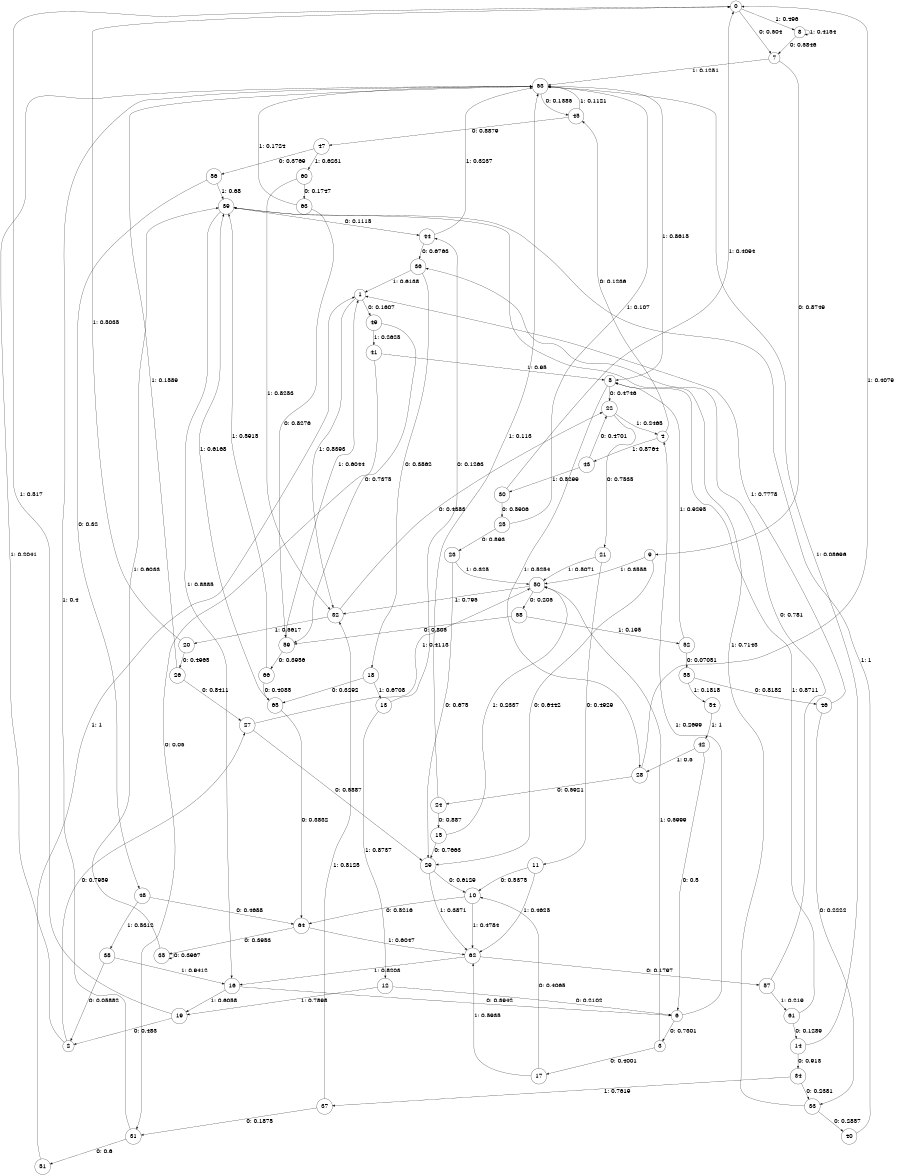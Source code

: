 digraph "ch2faceL10" {
size = "6,8.5";
ratio = "fill";
node [shape = circle];
node [fontsize = 24];
edge [fontsize = 24];
0 -> 7 [label = "0: 0.504    "];
0 -> 8 [label = "1: 0.496    "];
1 -> 49 [label = "0: 0.1607   "];
1 -> 32 [label = "1: 0.8393   "];
2 -> 27 [label = "0: 0.7959   "];
2 -> 53 [label = "1: 0.2041   "];
3 -> 17 [label = "0: 0.4001   "];
3 -> 50 [label = "1: 0.5999   "];
4 -> 45 [label = "0: 0.1236   "];
4 -> 43 [label = "1: 0.8764   "];
5 -> 22 [label = "0: 0.4746   "];
5 -> 28 [label = "1: 0.5254   "];
6 -> 3 [label = "0: 0.7301   "];
6 -> 4 [label = "1: 0.2699   "];
7 -> 9 [label = "0: 0.8749   "];
7 -> 53 [label = "1: 0.1251   "];
8 -> 7 [label = "0: 0.5846   "];
8 -> 8 [label = "1: 0.4154   "];
9 -> 29 [label = "0: 0.6442   "];
9 -> 50 [label = "1: 0.3558   "];
10 -> 64 [label = "0: 0.5216   "];
10 -> 62 [label = "1: 0.4784   "];
11 -> 10 [label = "0: 0.5375   "];
11 -> 62 [label = "1: 0.4625   "];
12 -> 6 [label = "0: 0.2102   "];
12 -> 19 [label = "1: 0.7898   "];
13 -> 44 [label = "0: 0.1263   "];
13 -> 12 [label = "1: 0.8737   "];
14 -> 34 [label = "0: 0.913    "];
14 -> 53 [label = "1: 0.08696  "];
15 -> 29 [label = "0: 0.7663   "];
15 -> 50 [label = "1: 0.2337   "];
16 -> 6 [label = "0: 0.3942   "];
16 -> 19 [label = "1: 0.6058   "];
17 -> 10 [label = "0: 0.4065   "];
17 -> 62 [label = "1: 0.5935   "];
18 -> 65 [label = "0: 0.3292   "];
18 -> 13 [label = "1: 0.6708   "];
19 -> 2 [label = "0: 0.483    "];
19 -> 0 [label = "1: 0.517    "];
20 -> 26 [label = "0: 0.4965   "];
20 -> 0 [label = "1: 0.5035   "];
21 -> 11 [label = "0: 0.4929   "];
21 -> 50 [label = "1: 0.5071   "];
22 -> 21 [label = "0: 0.7535   "];
22 -> 4 [label = "1: 0.2465   "];
23 -> 29 [label = "0: 0.675    "];
23 -> 50 [label = "1: 0.325    "];
24 -> 15 [label = "0: 0.887    "];
24 -> 53 [label = "1: 0.113    "];
25 -> 23 [label = "0: 0.893    "];
25 -> 53 [label = "1: 0.107    "];
26 -> 27 [label = "0: 0.8411   "];
26 -> 53 [label = "1: 0.1589   "];
27 -> 29 [label = "0: 0.5887   "];
27 -> 50 [label = "1: 0.4113   "];
28 -> 24 [label = "0: 0.5921   "];
28 -> 0 [label = "1: 0.4079   "];
29 -> 10 [label = "0: 0.6129   "];
29 -> 62 [label = "1: 0.3871   "];
30 -> 25 [label = "0: 0.5906   "];
30 -> 0 [label = "1: 0.4094   "];
31 -> 51 [label = "0: 0.6      "];
31 -> 53 [label = "1: 0.4      "];
32 -> 22 [label = "0: 0.4383   "];
32 -> 20 [label = "1: 0.5617   "];
33 -> 40 [label = "0: 0.2857   "];
33 -> 39 [label = "1: 0.7143   "];
34 -> 33 [label = "0: 0.2381   "];
34 -> 37 [label = "1: 0.7619   "];
35 -> 35 [label = "0: 0.3967   "];
35 -> 39 [label = "1: 0.6033   "];
36 -> 18 [label = "0: 0.3862   "];
36 -> 1 [label = "1: 0.6138   "];
37 -> 31 [label = "0: 0.1875   "];
37 -> 32 [label = "1: 0.8125   "];
38 -> 2 [label = "0: 0.05882  "];
38 -> 16 [label = "1: 0.9412   "];
39 -> 44 [label = "0: 0.1115   "];
39 -> 16 [label = "1: 0.8885   "];
40 -> 39 [label = "1: 1        "];
41 -> 31 [label = "0: 0.05     "];
41 -> 5 [label = "1: 0.95     "];
42 -> 6 [label = "0: 0.5      "];
42 -> 28 [label = "1: 0.5      "];
43 -> 22 [label = "0: 0.4701   "];
43 -> 30 [label = "1: 0.5299   "];
44 -> 36 [label = "0: 0.6763   "];
44 -> 53 [label = "1: 0.3237   "];
45 -> 47 [label = "0: 0.8879   "];
45 -> 53 [label = "1: 0.1121   "];
46 -> 33 [label = "0: 0.2222   "];
46 -> 1 [label = "1: 0.7778   "];
47 -> 56 [label = "0: 0.3769   "];
47 -> 60 [label = "1: 0.6231   "];
48 -> 64 [label = "0: 0.4688   "];
48 -> 38 [label = "1: 0.5312   "];
49 -> 59 [label = "0: 0.7375   "];
49 -> 41 [label = "1: 0.2625   "];
50 -> 58 [label = "0: 0.205    "];
50 -> 32 [label = "1: 0.795    "];
51 -> 1 [label = "1: 1        "];
52 -> 55 [label = "0: 0.07051  "];
52 -> 5 [label = "1: 0.9295   "];
53 -> 45 [label = "0: 0.1385   "];
53 -> 5 [label = "1: 0.8615   "];
54 -> 42 [label = "1: 1        "];
55 -> 46 [label = "0: 0.8182   "];
55 -> 54 [label = "1: 0.1818   "];
56 -> 48 [label = "0: 0.32     "];
56 -> 39 [label = "1: 0.68     "];
57 -> 36 [label = "0: 0.781    "];
57 -> 61 [label = "1: 0.219    "];
58 -> 59 [label = "0: 0.805    "];
58 -> 52 [label = "1: 0.195    "];
59 -> 66 [label = "0: 0.3956   "];
59 -> 1 [label = "1: 0.6044   "];
60 -> 63 [label = "0: 0.1747   "];
60 -> 32 [label = "1: 0.8253   "];
61 -> 14 [label = "0: 0.1289   "];
61 -> 5 [label = "1: 0.8711   "];
62 -> 57 [label = "0: 0.1797   "];
62 -> 16 [label = "1: 0.8203   "];
63 -> 59 [label = "0: 0.8276   "];
63 -> 53 [label = "1: 0.1724   "];
64 -> 35 [label = "0: 0.3953   "];
64 -> 62 [label = "1: 0.6047   "];
65 -> 64 [label = "0: 0.3832   "];
65 -> 39 [label = "1: 0.6168   "];
66 -> 65 [label = "0: 0.4085   "];
66 -> 39 [label = "1: 0.5915   "];
}